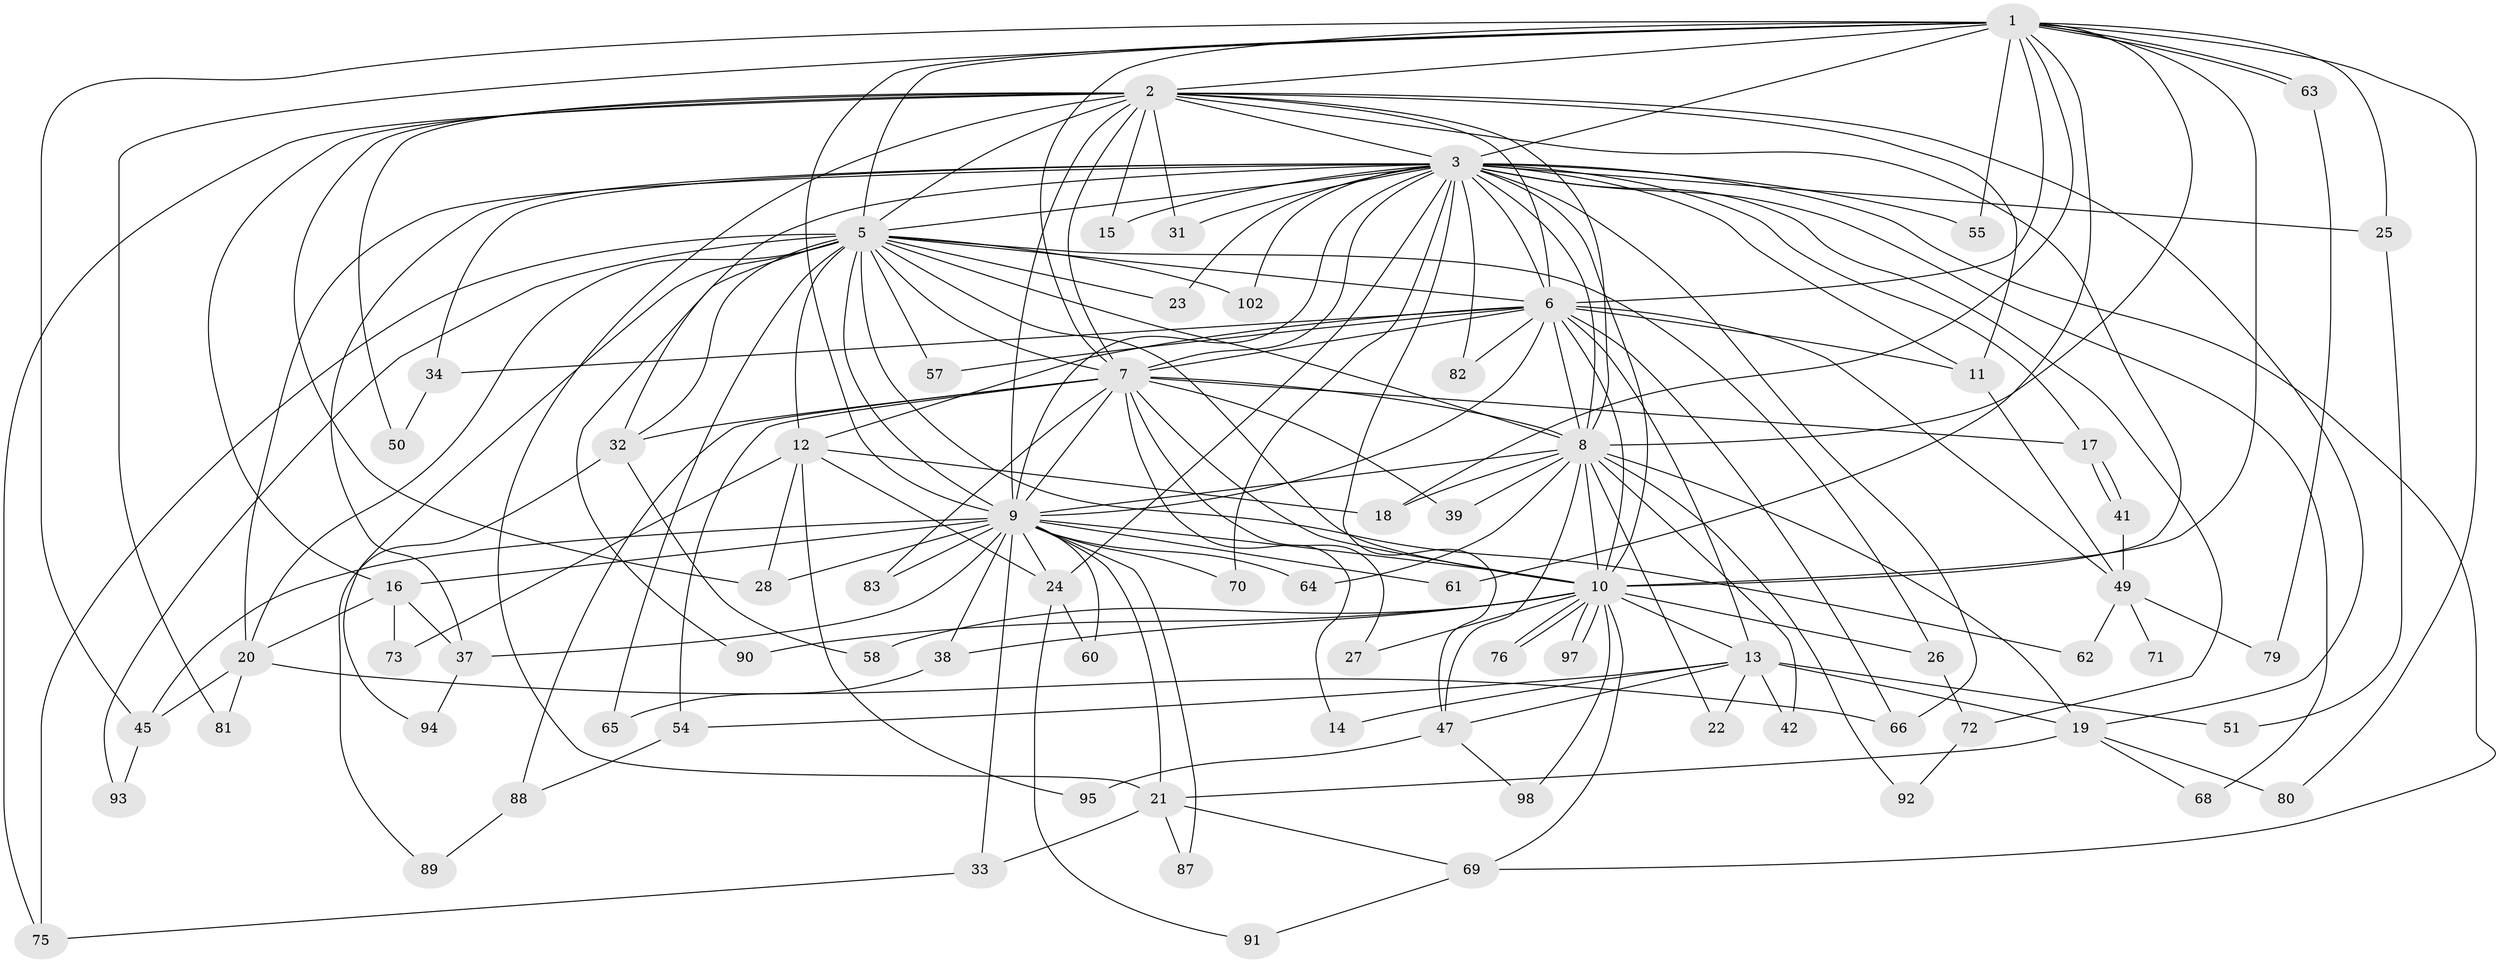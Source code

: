// Generated by graph-tools (version 1.1) at 2025/51/02/27/25 19:51:52]
// undirected, 77 vertices, 186 edges
graph export_dot {
graph [start="1"]
  node [color=gray90,style=filled];
  1 [super="+96"];
  2 [super="+44"];
  3 [super="+4"];
  5 [super="+46"];
  6 [super="+30"];
  7 [super="+101"];
  8 [super="+35"];
  9 [super="+29"];
  10 [super="+99"];
  11 [super="+85"];
  12;
  13 [super="+86"];
  14;
  15;
  16 [super="+100"];
  17;
  18 [super="+67"];
  19 [super="+78"];
  20 [super="+43"];
  21 [super="+56"];
  22;
  23;
  24 [super="+40"];
  25;
  26;
  27;
  28 [super="+52"];
  31;
  32 [super="+36"];
  33;
  34;
  37;
  38;
  39;
  41;
  42;
  45 [super="+48"];
  47 [super="+59"];
  49 [super="+53"];
  50;
  51;
  54;
  55;
  57;
  58;
  60;
  61;
  62;
  63;
  64;
  65;
  66 [super="+74"];
  68;
  69 [super="+77"];
  70;
  71;
  72;
  73;
  75 [super="+84"];
  76;
  79;
  80;
  81;
  82;
  83;
  87;
  88;
  89;
  90;
  91;
  92;
  93;
  94;
  95;
  97;
  98;
  102;
  1 -- 2;
  1 -- 3 [weight=2];
  1 -- 5 [weight=2];
  1 -- 6;
  1 -- 7;
  1 -- 8;
  1 -- 9;
  1 -- 10 [weight=2];
  1 -- 18;
  1 -- 25;
  1 -- 45;
  1 -- 55;
  1 -- 61;
  1 -- 63;
  1 -- 63;
  1 -- 80;
  1 -- 81;
  2 -- 3 [weight=2];
  2 -- 5;
  2 -- 6;
  2 -- 7;
  2 -- 8;
  2 -- 9;
  2 -- 10;
  2 -- 15;
  2 -- 16;
  2 -- 19;
  2 -- 28;
  2 -- 31;
  2 -- 50;
  2 -- 75;
  2 -- 11;
  2 -- 21;
  3 -- 5 [weight=2];
  3 -- 6 [weight=2];
  3 -- 7 [weight=2];
  3 -- 8 [weight=2];
  3 -- 9 [weight=2];
  3 -- 10 [weight=2];
  3 -- 23;
  3 -- 32;
  3 -- 68;
  3 -- 69;
  3 -- 82;
  3 -- 102;
  3 -- 66;
  3 -- 11 [weight=2];
  3 -- 70;
  3 -- 72;
  3 -- 15;
  3 -- 17;
  3 -- 24;
  3 -- 25;
  3 -- 31;
  3 -- 34;
  3 -- 37;
  3 -- 55;
  3 -- 20;
  3 -- 47;
  5 -- 6;
  5 -- 7;
  5 -- 8;
  5 -- 9;
  5 -- 10;
  5 -- 12;
  5 -- 20;
  5 -- 23;
  5 -- 26;
  5 -- 57;
  5 -- 62;
  5 -- 65;
  5 -- 90;
  5 -- 93;
  5 -- 94;
  5 -- 102;
  5 -- 75;
  5 -- 32;
  6 -- 7;
  6 -- 8 [weight=2];
  6 -- 9;
  6 -- 10;
  6 -- 11;
  6 -- 12;
  6 -- 13 [weight=2];
  6 -- 34;
  6 -- 82;
  6 -- 57;
  6 -- 66;
  6 -- 49;
  7 -- 8;
  7 -- 9;
  7 -- 10 [weight=2];
  7 -- 14;
  7 -- 17;
  7 -- 27;
  7 -- 32;
  7 -- 39;
  7 -- 54 [weight=2];
  7 -- 83;
  7 -- 88;
  8 -- 9;
  8 -- 10;
  8 -- 19;
  8 -- 22;
  8 -- 39;
  8 -- 42;
  8 -- 47;
  8 -- 64;
  8 -- 92;
  8 -- 18;
  9 -- 10 [weight=2];
  9 -- 16;
  9 -- 21;
  9 -- 24;
  9 -- 33;
  9 -- 37;
  9 -- 38;
  9 -- 60;
  9 -- 61;
  9 -- 64;
  9 -- 70;
  9 -- 83;
  9 -- 87;
  9 -- 28;
  9 -- 45;
  10 -- 13 [weight=2];
  10 -- 26;
  10 -- 27;
  10 -- 38;
  10 -- 58;
  10 -- 69;
  10 -- 76;
  10 -- 76;
  10 -- 90;
  10 -- 97;
  10 -- 97;
  10 -- 98;
  11 -- 49;
  12 -- 18;
  12 -- 28;
  12 -- 73;
  12 -- 95;
  12 -- 24;
  13 -- 14;
  13 -- 22;
  13 -- 42;
  13 -- 47;
  13 -- 51;
  13 -- 54;
  13 -- 19;
  16 -- 20;
  16 -- 73;
  16 -- 37;
  17 -- 41;
  17 -- 41;
  19 -- 21;
  19 -- 68;
  19 -- 80;
  20 -- 81;
  20 -- 66;
  20 -- 45;
  21 -- 33;
  21 -- 87;
  21 -- 69;
  24 -- 91;
  24 -- 60;
  25 -- 51;
  26 -- 72;
  32 -- 89;
  32 -- 58;
  33 -- 75;
  34 -- 50;
  37 -- 94;
  38 -- 65;
  41 -- 49;
  45 -- 93;
  47 -- 95;
  47 -- 98;
  49 -- 71 [weight=2];
  49 -- 62;
  49 -- 79;
  54 -- 88;
  63 -- 79;
  69 -- 91;
  72 -- 92;
  88 -- 89;
}
